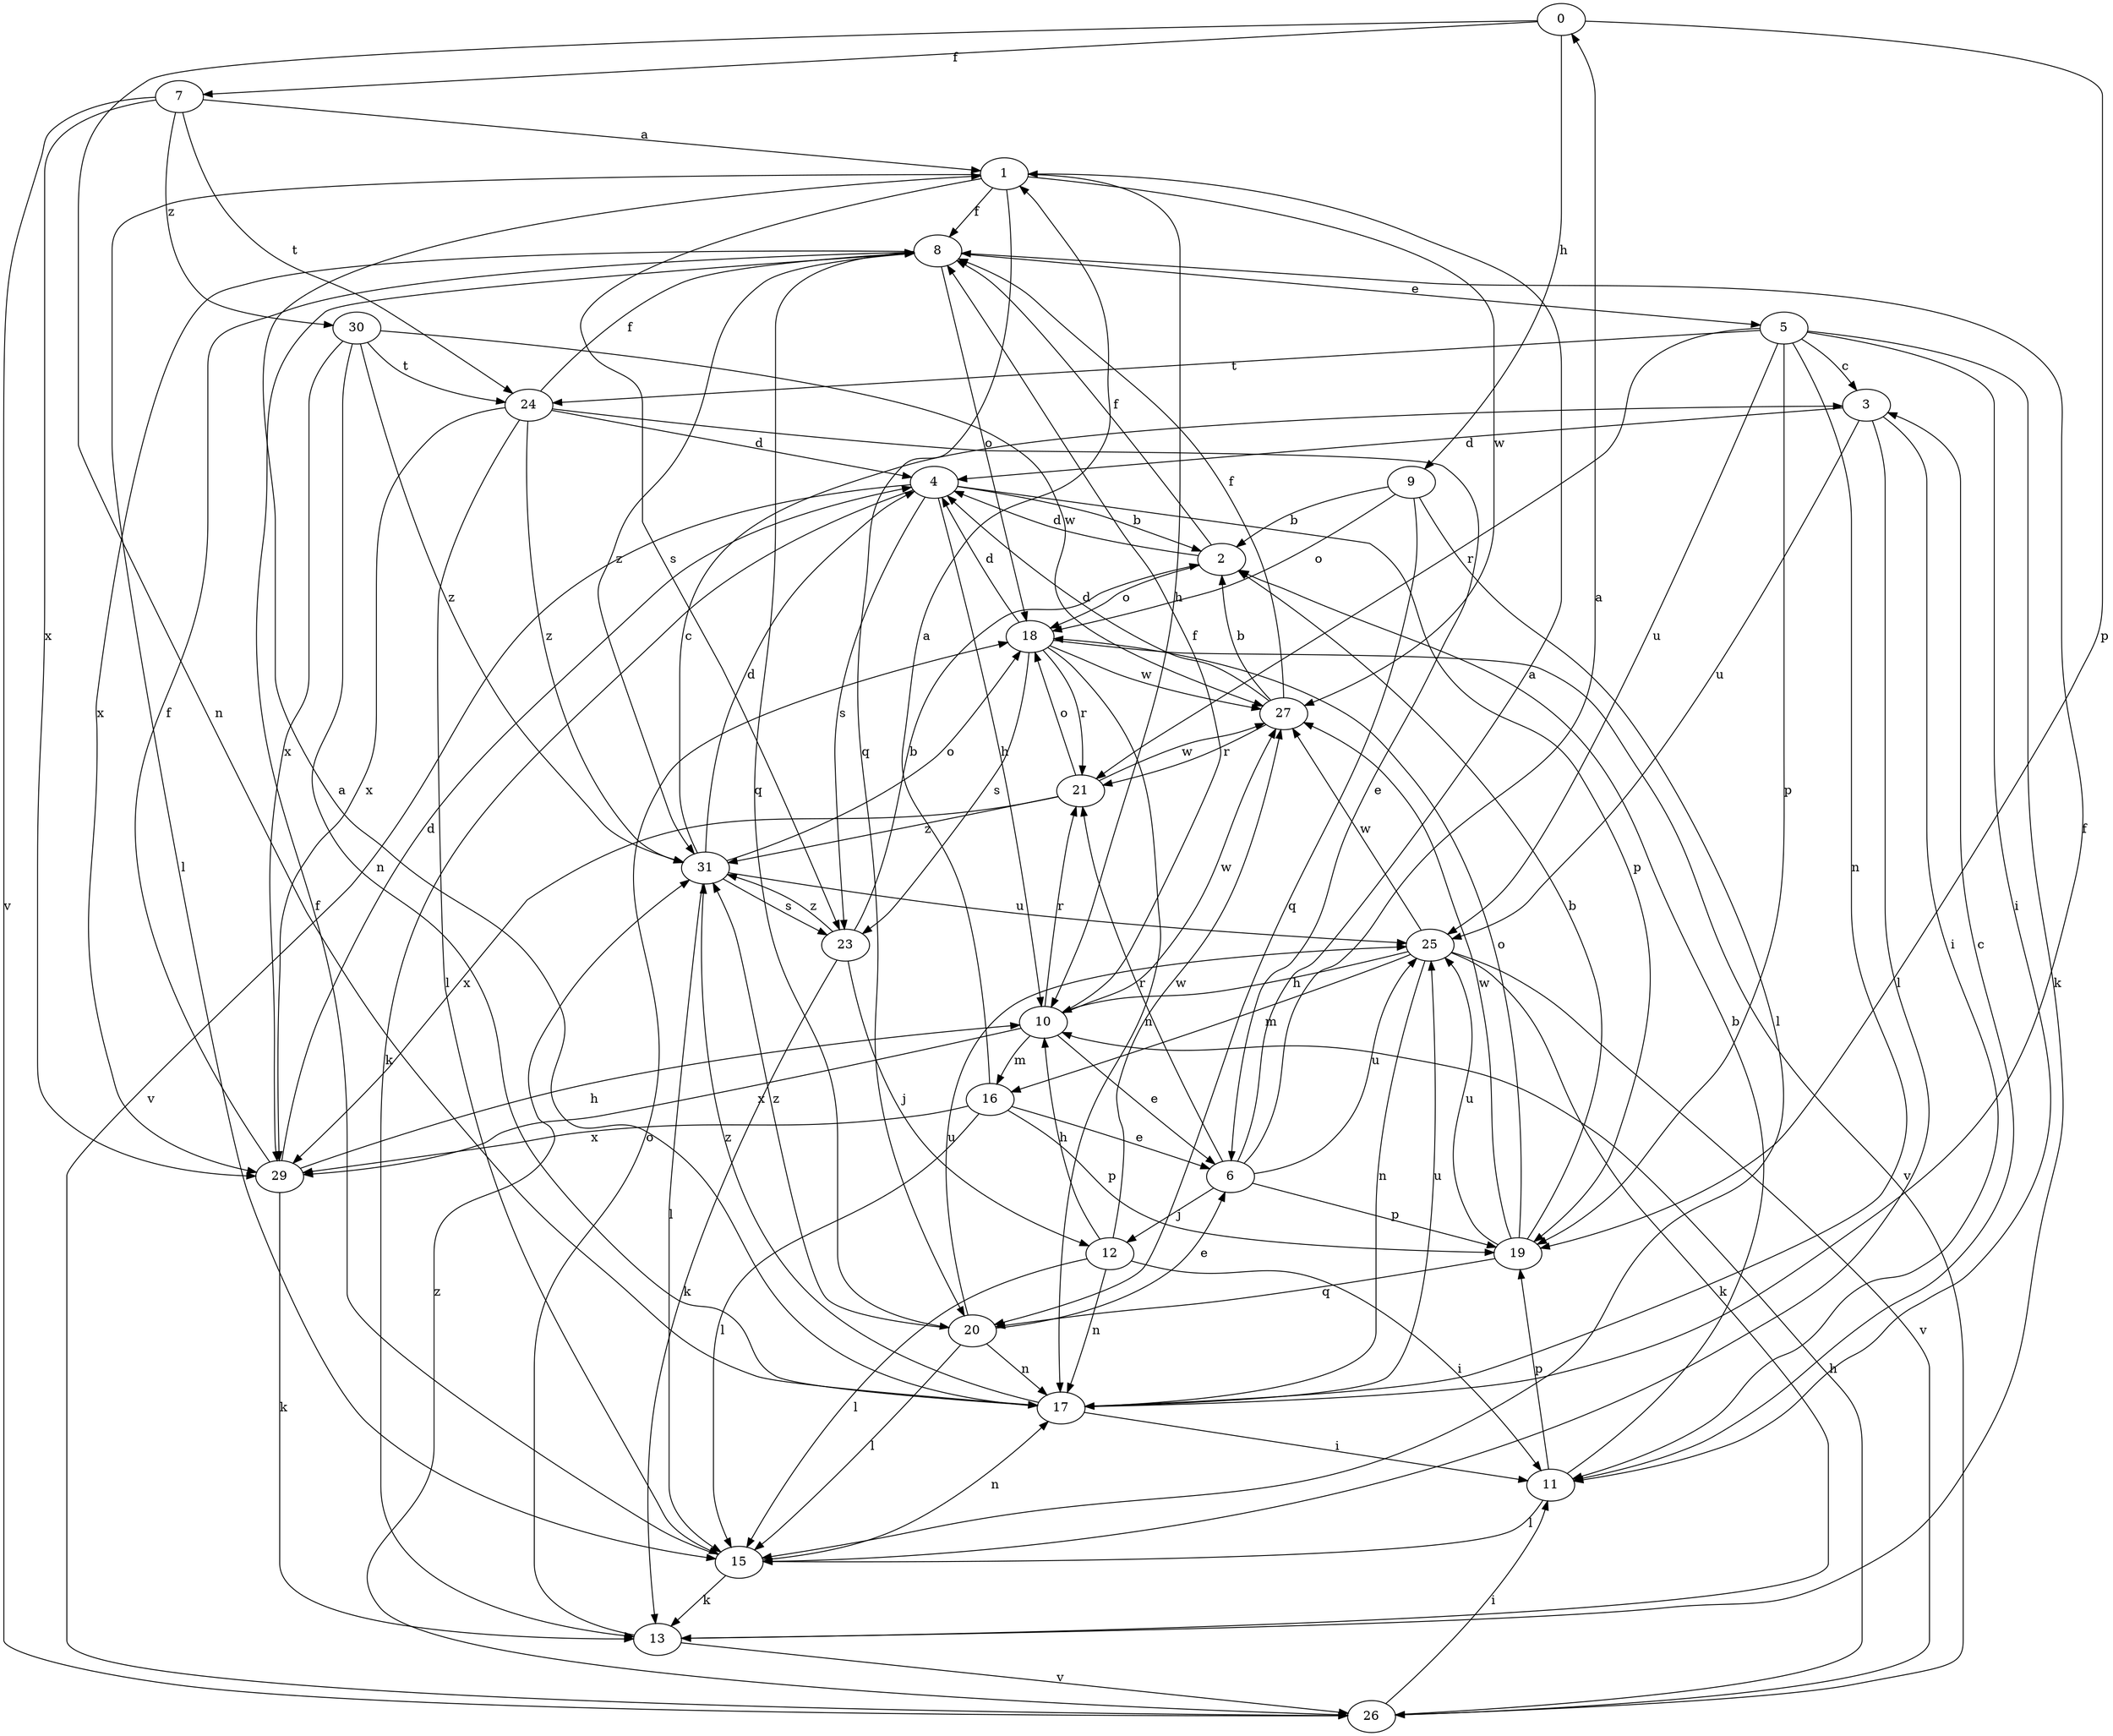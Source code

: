 strict digraph  {
0;
1;
2;
3;
4;
5;
6;
7;
8;
9;
10;
11;
12;
13;
15;
16;
17;
18;
19;
20;
21;
23;
24;
25;
26;
27;
29;
30;
31;
0 -> 7  [label=f];
0 -> 9  [label=h];
0 -> 17  [label=n];
0 -> 19  [label=p];
1 -> 8  [label=f];
1 -> 10  [label=h];
1 -> 15  [label=l];
1 -> 20  [label=q];
1 -> 23  [label=s];
1 -> 27  [label=w];
2 -> 4  [label=d];
2 -> 8  [label=f];
2 -> 18  [label=o];
3 -> 4  [label=d];
3 -> 11  [label=i];
3 -> 15  [label=l];
3 -> 25  [label=u];
4 -> 2  [label=b];
4 -> 10  [label=h];
4 -> 13  [label=k];
4 -> 19  [label=p];
4 -> 23  [label=s];
4 -> 26  [label=v];
5 -> 3  [label=c];
5 -> 11  [label=i];
5 -> 13  [label=k];
5 -> 17  [label=n];
5 -> 19  [label=p];
5 -> 21  [label=r];
5 -> 24  [label=t];
5 -> 25  [label=u];
6 -> 0  [label=a];
6 -> 1  [label=a];
6 -> 12  [label=j];
6 -> 19  [label=p];
6 -> 21  [label=r];
6 -> 25  [label=u];
7 -> 1  [label=a];
7 -> 24  [label=t];
7 -> 26  [label=v];
7 -> 29  [label=x];
7 -> 30  [label=z];
8 -> 5  [label=e];
8 -> 18  [label=o];
8 -> 20  [label=q];
8 -> 29  [label=x];
8 -> 31  [label=z];
9 -> 2  [label=b];
9 -> 15  [label=l];
9 -> 18  [label=o];
9 -> 20  [label=q];
10 -> 6  [label=e];
10 -> 8  [label=f];
10 -> 16  [label=m];
10 -> 21  [label=r];
10 -> 27  [label=w];
10 -> 29  [label=x];
11 -> 2  [label=b];
11 -> 3  [label=c];
11 -> 15  [label=l];
11 -> 19  [label=p];
12 -> 10  [label=h];
12 -> 11  [label=i];
12 -> 15  [label=l];
12 -> 17  [label=n];
12 -> 27  [label=w];
13 -> 18  [label=o];
13 -> 26  [label=v];
15 -> 8  [label=f];
15 -> 13  [label=k];
15 -> 17  [label=n];
16 -> 1  [label=a];
16 -> 6  [label=e];
16 -> 15  [label=l];
16 -> 19  [label=p];
16 -> 29  [label=x];
17 -> 1  [label=a];
17 -> 8  [label=f];
17 -> 11  [label=i];
17 -> 25  [label=u];
17 -> 31  [label=z];
18 -> 4  [label=d];
18 -> 17  [label=n];
18 -> 21  [label=r];
18 -> 23  [label=s];
18 -> 26  [label=v];
18 -> 27  [label=w];
19 -> 2  [label=b];
19 -> 18  [label=o];
19 -> 20  [label=q];
19 -> 25  [label=u];
19 -> 27  [label=w];
20 -> 6  [label=e];
20 -> 15  [label=l];
20 -> 17  [label=n];
20 -> 25  [label=u];
20 -> 31  [label=z];
21 -> 18  [label=o];
21 -> 27  [label=w];
21 -> 29  [label=x];
21 -> 31  [label=z];
23 -> 2  [label=b];
23 -> 12  [label=j];
23 -> 13  [label=k];
23 -> 31  [label=z];
24 -> 4  [label=d];
24 -> 6  [label=e];
24 -> 8  [label=f];
24 -> 15  [label=l];
24 -> 29  [label=x];
24 -> 31  [label=z];
25 -> 10  [label=h];
25 -> 13  [label=k];
25 -> 16  [label=m];
25 -> 17  [label=n];
25 -> 26  [label=v];
25 -> 27  [label=w];
26 -> 10  [label=h];
26 -> 11  [label=i];
26 -> 31  [label=z];
27 -> 2  [label=b];
27 -> 4  [label=d];
27 -> 8  [label=f];
27 -> 21  [label=r];
29 -> 4  [label=d];
29 -> 8  [label=f];
29 -> 10  [label=h];
29 -> 13  [label=k];
30 -> 17  [label=n];
30 -> 24  [label=t];
30 -> 27  [label=w];
30 -> 29  [label=x];
30 -> 31  [label=z];
31 -> 3  [label=c];
31 -> 4  [label=d];
31 -> 15  [label=l];
31 -> 18  [label=o];
31 -> 23  [label=s];
31 -> 25  [label=u];
}
